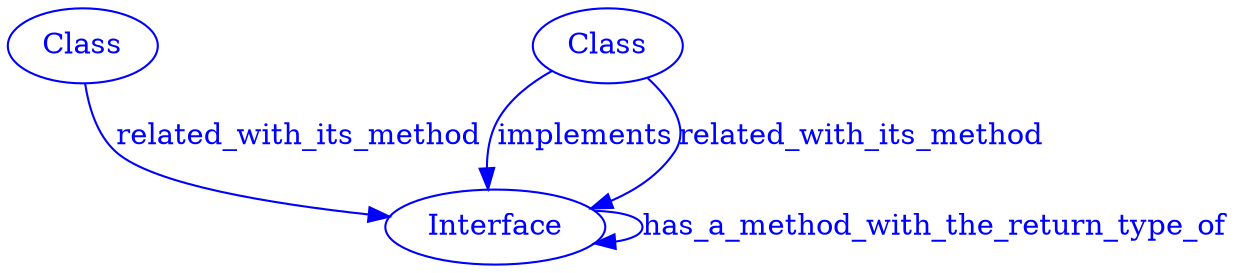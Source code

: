digraph SubdueGraph {
  3 [label="Class",color=blue,fontcolor=blue];
  5 [label="Class",color=blue,fontcolor=blue];
  8 [label="Interface",color=blue,fontcolor=blue];
  5 -> 8 [label="implements",color=blue,fontcolor=blue];
  3 -> 8 [label="related_with_its_method",color=blue,fontcolor=blue];
  5 -> 8 [label="related_with_its_method",color=blue,fontcolor=blue];
  8 -> 8 [label="has_a_method_with_the_return_type_of",color=blue,fontcolor=blue];
}
